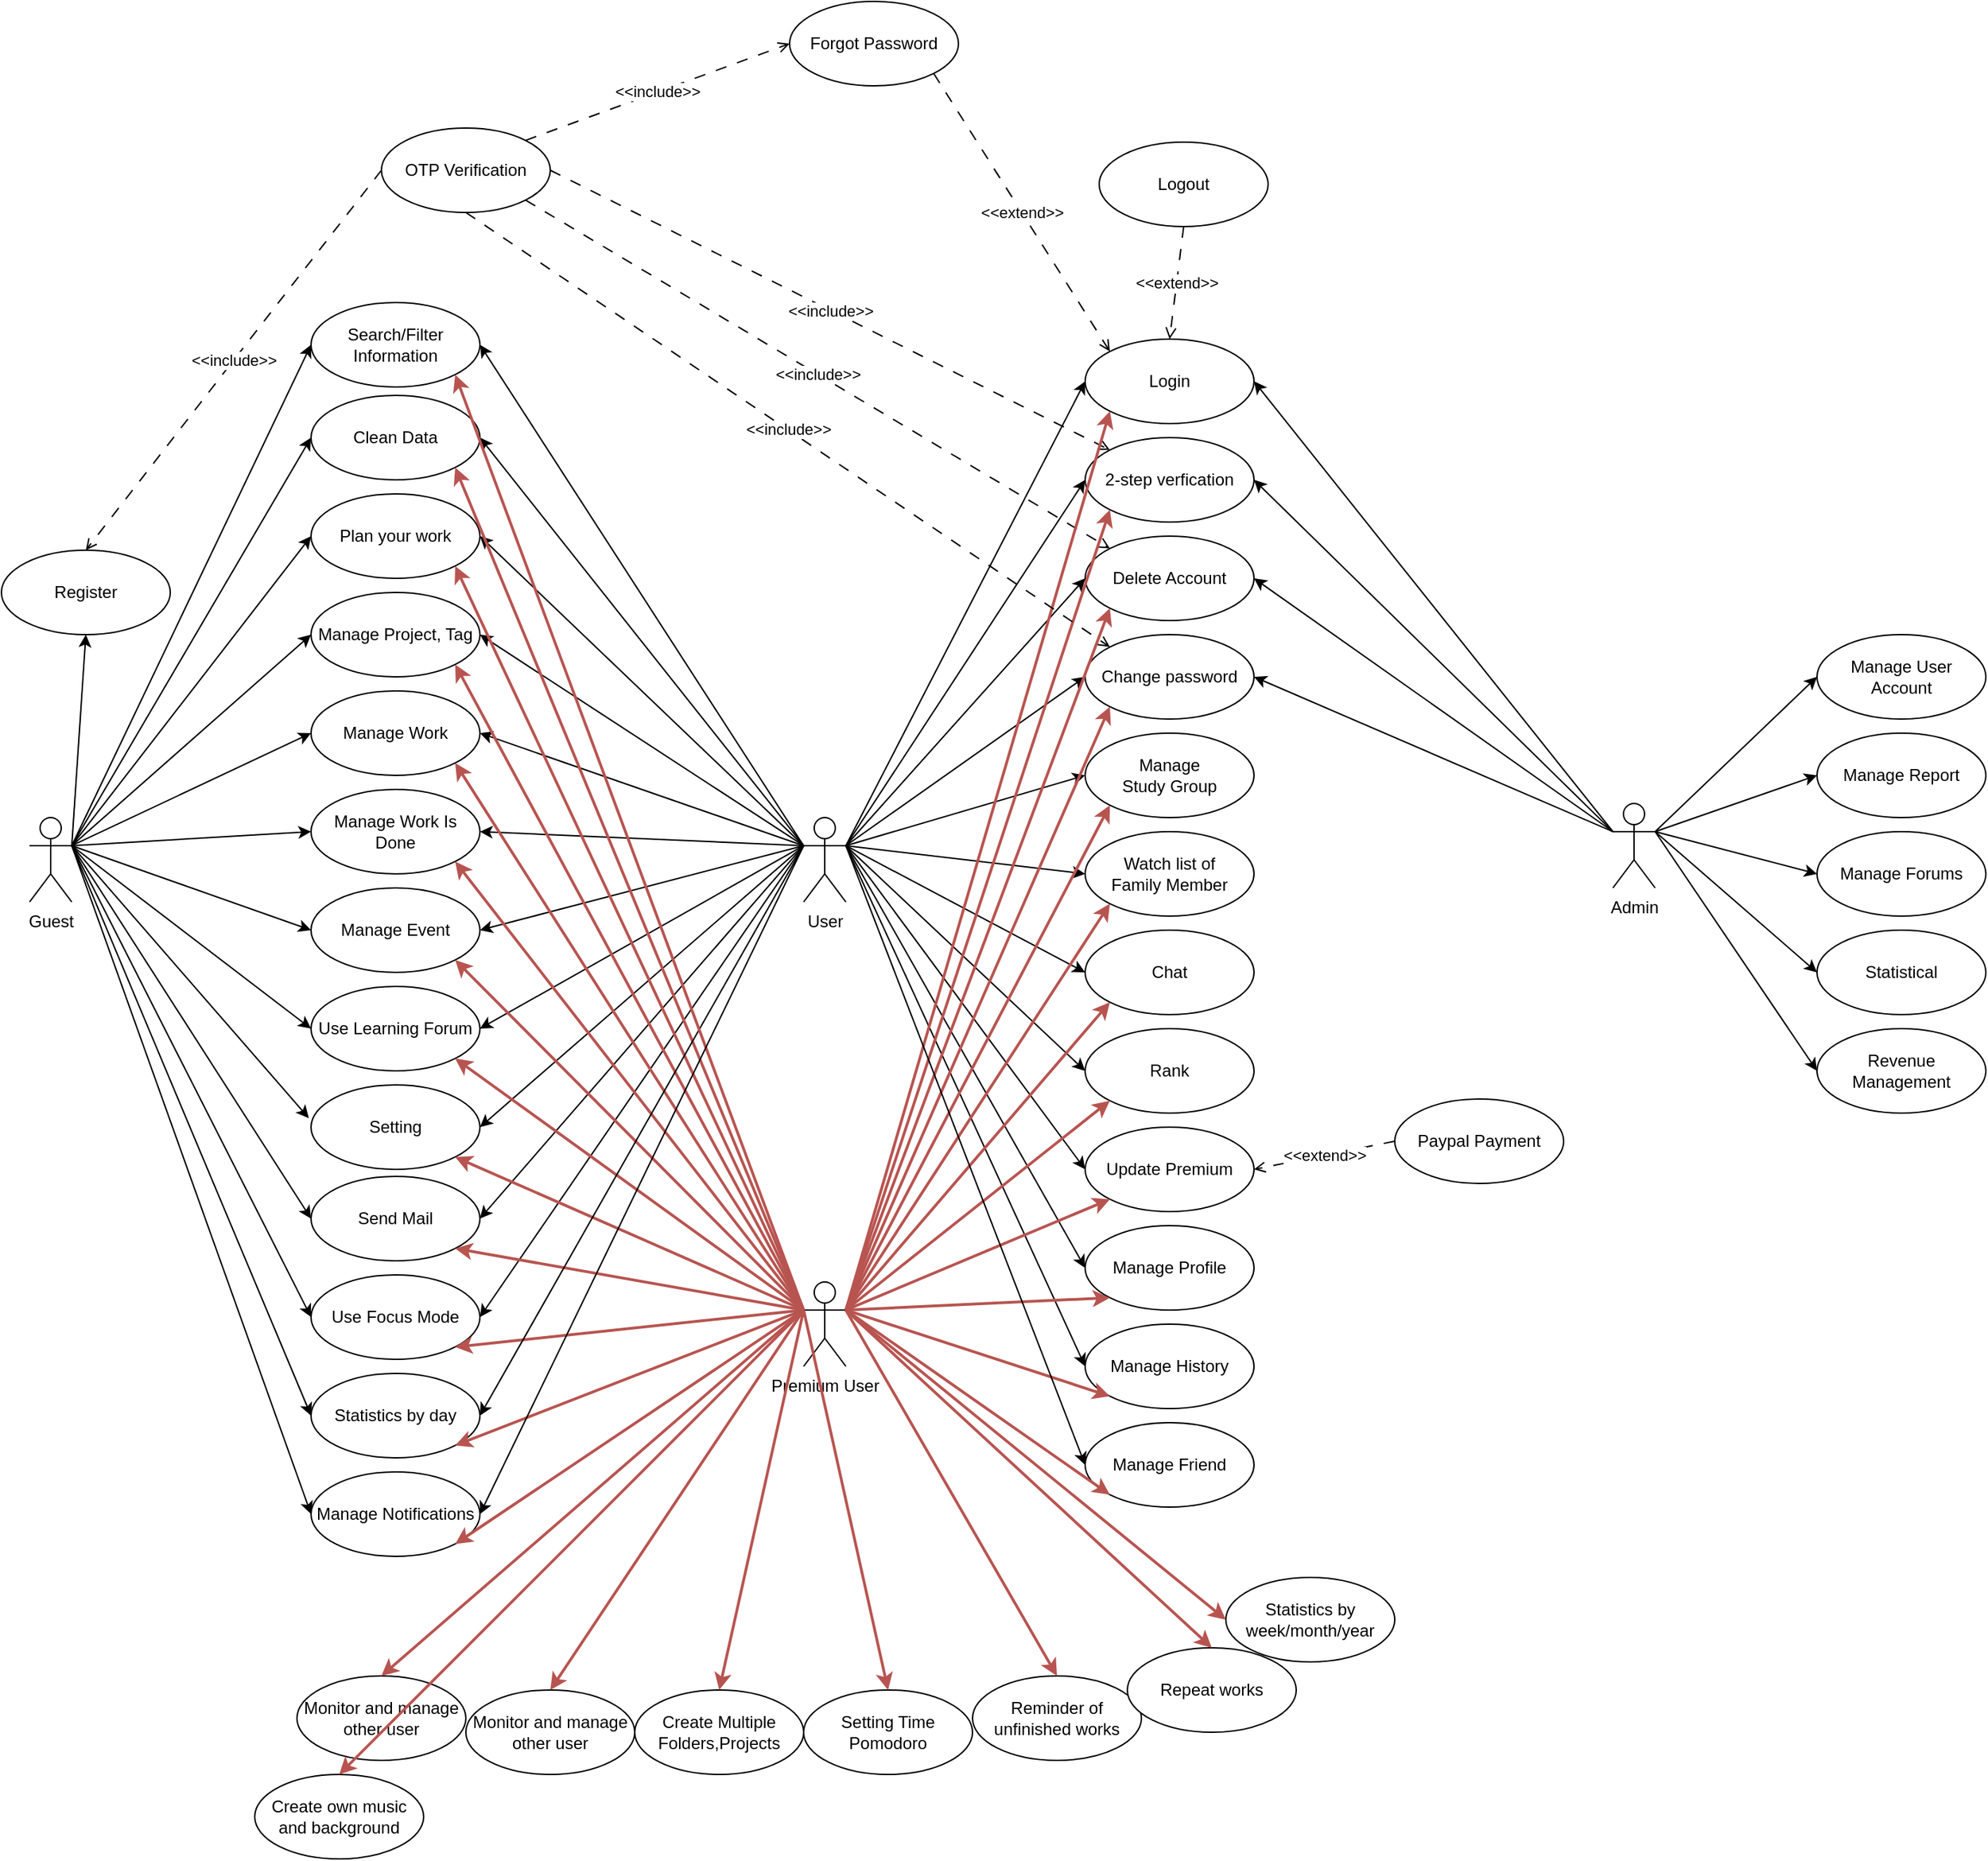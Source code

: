 <mxfile version="22.0.8" type="device">
  <diagram name="Trang-1" id="hdAO-zFiEldcUkdFqJhD">
    <mxGraphModel dx="1006" dy="3859" grid="1" gridSize="10" guides="1" tooltips="1" connect="1" arrows="1" fold="1" page="1" pageScale="1" pageWidth="2339" pageHeight="3300" math="0" shadow="0">
      <root>
        <mxCell id="0" />
        <mxCell id="1" parent="0" />
        <mxCell id="yDbn-pyyBhcwPZfqAoQQ-1" value="Guest&lt;br&gt;" style="shape=umlActor;verticalLabelPosition=bottom;verticalAlign=top;html=1;outlineConnect=0;" parent="1" vertex="1">
          <mxGeometry x="30" y="380" width="30" height="60" as="geometry" />
        </mxCell>
        <mxCell id="yDbn-pyyBhcwPZfqAoQQ-2" value="User" style="shape=umlActor;verticalLabelPosition=bottom;verticalAlign=top;html=1;outlineConnect=0;" parent="1" vertex="1">
          <mxGeometry x="580" y="380" width="30" height="60" as="geometry" />
        </mxCell>
        <mxCell id="yDbn-pyyBhcwPZfqAoQQ-3" value="Premium User" style="shape=umlActor;verticalLabelPosition=bottom;verticalAlign=top;html=1;outlineConnect=0;" parent="1" vertex="1">
          <mxGeometry x="580" y="710" width="30" height="60" as="geometry" />
        </mxCell>
        <mxCell id="yDbn-pyyBhcwPZfqAoQQ-4" value="Admin" style="shape=umlActor;verticalLabelPosition=bottom;verticalAlign=top;html=1;outlineConnect=0;" parent="1" vertex="1">
          <mxGeometry x="1155" y="370" width="30" height="60" as="geometry" />
        </mxCell>
        <mxCell id="yDbn-pyyBhcwPZfqAoQQ-7" value="Register" style="ellipse;whiteSpace=wrap;html=1;" parent="1" vertex="1">
          <mxGeometry x="10" y="190" width="120" height="60" as="geometry" />
        </mxCell>
        <mxCell id="yDbn-pyyBhcwPZfqAoQQ-8" value="Clean Data" style="ellipse;whiteSpace=wrap;html=1;" parent="1" vertex="1">
          <mxGeometry x="230" y="80" width="120" height="60" as="geometry" />
        </mxCell>
        <mxCell id="yDbn-pyyBhcwPZfqAoQQ-11" value="Plan your work" style="ellipse;whiteSpace=wrap;html=1;" parent="1" vertex="1">
          <mxGeometry x="230" y="150" width="120" height="60" as="geometry" />
        </mxCell>
        <mxCell id="QvxdF0wmTZoZp08gnHm6-1" value="Manage Project, Tag" style="ellipse;whiteSpace=wrap;html=1;" parent="1" vertex="1">
          <mxGeometry x="230" y="220" width="120" height="60" as="geometry" />
        </mxCell>
        <mxCell id="QvxdF0wmTZoZp08gnHm6-2" value="Manage Work" style="ellipse;whiteSpace=wrap;html=1;" parent="1" vertex="1">
          <mxGeometry x="230" y="290" width="120" height="60" as="geometry" />
        </mxCell>
        <mxCell id="QvxdF0wmTZoZp08gnHm6-3" value="Manage Work Is Done" style="ellipse;whiteSpace=wrap;html=1;" parent="1" vertex="1">
          <mxGeometry x="230" y="360" width="120" height="60" as="geometry" />
        </mxCell>
        <mxCell id="QvxdF0wmTZoZp08gnHm6-4" value="Manage Event" style="ellipse;whiteSpace=wrap;html=1;" parent="1" vertex="1">
          <mxGeometry x="230" y="430" width="120" height="60" as="geometry" />
        </mxCell>
        <mxCell id="GhgpoTKrpXm_6SLyAO-t-1" value="Use Learning Forum" style="ellipse;whiteSpace=wrap;html=1;" parent="1" vertex="1">
          <mxGeometry x="230" y="500" width="120" height="60" as="geometry" />
        </mxCell>
        <mxCell id="GhgpoTKrpXm_6SLyAO-t-2" value="Setting" style="ellipse;whiteSpace=wrap;html=1;" parent="1" vertex="1">
          <mxGeometry x="230" y="570" width="120" height="60" as="geometry" />
        </mxCell>
        <mxCell id="GhgpoTKrpXm_6SLyAO-t-3" value="Send Mail" style="ellipse;whiteSpace=wrap;html=1;" parent="1" vertex="1">
          <mxGeometry x="230" y="635" width="120" height="60" as="geometry" />
        </mxCell>
        <mxCell id="GhgpoTKrpXm_6SLyAO-t-4" value="Use Focus Mode" style="ellipse;whiteSpace=wrap;html=1;" parent="1" vertex="1">
          <mxGeometry x="230" y="705" width="120" height="60" as="geometry" />
        </mxCell>
        <mxCell id="GhgpoTKrpXm_6SLyAO-t-5" value="Login" style="ellipse;whiteSpace=wrap;html=1;" parent="1" vertex="1">
          <mxGeometry x="780" y="40" width="120" height="60" as="geometry" />
        </mxCell>
        <mxCell id="GhgpoTKrpXm_6SLyAO-t-6" value="" style="endArrow=classic;html=1;rounded=0;entryX=0;entryY=0.5;entryDx=0;entryDy=0;exitX=1;exitY=0.333;exitDx=0;exitDy=0;exitPerimeter=0;" parent="1" source="yDbn-pyyBhcwPZfqAoQQ-1" target="yDbn-pyyBhcwPZfqAoQQ-11" edge="1">
          <mxGeometry width="50" height="50" relative="1" as="geometry">
            <mxPoint x="80" y="500" as="sourcePoint" />
            <mxPoint x="130" y="450" as="targetPoint" />
          </mxGeometry>
        </mxCell>
        <mxCell id="GhgpoTKrpXm_6SLyAO-t-7" value="" style="endArrow=classic;html=1;rounded=0;entryX=0;entryY=0.5;entryDx=0;entryDy=0;exitX=1;exitY=0.333;exitDx=0;exitDy=0;exitPerimeter=0;" parent="1" source="yDbn-pyyBhcwPZfqAoQQ-1" target="QvxdF0wmTZoZp08gnHm6-1" edge="1">
          <mxGeometry width="50" height="50" relative="1" as="geometry">
            <mxPoint x="70" y="410" as="sourcePoint" />
            <mxPoint x="240" y="190" as="targetPoint" />
          </mxGeometry>
        </mxCell>
        <mxCell id="GhgpoTKrpXm_6SLyAO-t-8" value="" style="endArrow=classic;html=1;rounded=0;entryX=0;entryY=0.5;entryDx=0;entryDy=0;exitX=1;exitY=0.333;exitDx=0;exitDy=0;exitPerimeter=0;" parent="1" source="yDbn-pyyBhcwPZfqAoQQ-1" target="QvxdF0wmTZoZp08gnHm6-2" edge="1">
          <mxGeometry width="50" height="50" relative="1" as="geometry">
            <mxPoint x="80" y="420" as="sourcePoint" />
            <mxPoint x="250" y="200" as="targetPoint" />
          </mxGeometry>
        </mxCell>
        <mxCell id="GhgpoTKrpXm_6SLyAO-t-9" value="" style="endArrow=classic;html=1;rounded=0;entryX=0;entryY=0.5;entryDx=0;entryDy=0;exitX=1;exitY=0.333;exitDx=0;exitDy=0;exitPerimeter=0;" parent="1" source="yDbn-pyyBhcwPZfqAoQQ-1" target="QvxdF0wmTZoZp08gnHm6-3" edge="1">
          <mxGeometry width="50" height="50" relative="1" as="geometry">
            <mxPoint x="90" y="430" as="sourcePoint" />
            <mxPoint x="260" y="210" as="targetPoint" />
          </mxGeometry>
        </mxCell>
        <mxCell id="GhgpoTKrpXm_6SLyAO-t-10" value="" style="endArrow=classic;html=1;rounded=0;entryX=0;entryY=0.5;entryDx=0;entryDy=0;exitX=1;exitY=0.333;exitDx=0;exitDy=0;exitPerimeter=0;" parent="1" source="yDbn-pyyBhcwPZfqAoQQ-1" target="QvxdF0wmTZoZp08gnHm6-4" edge="1">
          <mxGeometry width="50" height="50" relative="1" as="geometry">
            <mxPoint x="100" y="440" as="sourcePoint" />
            <mxPoint x="270" y="220" as="targetPoint" />
          </mxGeometry>
        </mxCell>
        <mxCell id="GhgpoTKrpXm_6SLyAO-t-12" value="" style="endArrow=classic;html=1;rounded=0;entryX=0;entryY=0.5;entryDx=0;entryDy=0;exitX=1;exitY=0.333;exitDx=0;exitDy=0;exitPerimeter=0;" parent="1" source="yDbn-pyyBhcwPZfqAoQQ-1" target="GhgpoTKrpXm_6SLyAO-t-1" edge="1">
          <mxGeometry width="50" height="50" relative="1" as="geometry">
            <mxPoint x="120" y="460" as="sourcePoint" />
            <mxPoint x="290" y="240" as="targetPoint" />
          </mxGeometry>
        </mxCell>
        <mxCell id="GhgpoTKrpXm_6SLyAO-t-13" value="" style="endArrow=classic;html=1;rounded=0;entryX=-0.013;entryY=0.393;entryDx=0;entryDy=0;exitX=1;exitY=0.333;exitDx=0;exitDy=0;exitPerimeter=0;entryPerimeter=0;" parent="1" source="yDbn-pyyBhcwPZfqAoQQ-1" target="GhgpoTKrpXm_6SLyAO-t-2" edge="1">
          <mxGeometry width="50" height="50" relative="1" as="geometry">
            <mxPoint x="130" y="470" as="sourcePoint" />
            <mxPoint x="300" y="250" as="targetPoint" />
          </mxGeometry>
        </mxCell>
        <mxCell id="GhgpoTKrpXm_6SLyAO-t-14" value="" style="endArrow=classic;html=1;rounded=0;entryX=0;entryY=0.5;entryDx=0;entryDy=0;exitX=1;exitY=0.333;exitDx=0;exitDy=0;exitPerimeter=0;" parent="1" source="yDbn-pyyBhcwPZfqAoQQ-1" target="GhgpoTKrpXm_6SLyAO-t-3" edge="1">
          <mxGeometry width="50" height="50" relative="1" as="geometry">
            <mxPoint x="140" y="480" as="sourcePoint" />
            <mxPoint x="310" y="260" as="targetPoint" />
          </mxGeometry>
        </mxCell>
        <mxCell id="GhgpoTKrpXm_6SLyAO-t-15" value="" style="endArrow=classic;html=1;rounded=0;entryX=0;entryY=0.5;entryDx=0;entryDy=0;exitX=1;exitY=0.333;exitDx=0;exitDy=0;exitPerimeter=0;" parent="1" source="yDbn-pyyBhcwPZfqAoQQ-1" target="GhgpoTKrpXm_6SLyAO-t-4" edge="1">
          <mxGeometry width="50" height="50" relative="1" as="geometry">
            <mxPoint x="150" y="490" as="sourcePoint" />
            <mxPoint x="320" y="270" as="targetPoint" />
          </mxGeometry>
        </mxCell>
        <mxCell id="GhgpoTKrpXm_6SLyAO-t-16" value="" style="endArrow=classic;html=1;rounded=0;entryX=0.5;entryY=1;entryDx=0;entryDy=0;exitX=1;exitY=0.333;exitDx=0;exitDy=0;exitPerimeter=0;" parent="1" source="yDbn-pyyBhcwPZfqAoQQ-1" target="yDbn-pyyBhcwPZfqAoQQ-7" edge="1">
          <mxGeometry width="50" height="50" relative="1" as="geometry">
            <mxPoint x="160" y="500" as="sourcePoint" />
            <mxPoint x="330" y="280" as="targetPoint" />
          </mxGeometry>
        </mxCell>
        <mxCell id="GhgpoTKrpXm_6SLyAO-t-17" value="" style="endArrow=classic;html=1;rounded=0;entryX=0;entryY=0.5;entryDx=0;entryDy=0;exitX=1;exitY=0.333;exitDx=0;exitDy=0;exitPerimeter=0;" parent="1" source="yDbn-pyyBhcwPZfqAoQQ-1" target="yDbn-pyyBhcwPZfqAoQQ-8" edge="1">
          <mxGeometry width="50" height="50" relative="1" as="geometry">
            <mxPoint x="70" y="410" as="sourcePoint" />
            <mxPoint x="240" y="190" as="targetPoint" />
          </mxGeometry>
        </mxCell>
        <mxCell id="GhgpoTKrpXm_6SLyAO-t-18" value="" style="endArrow=classic;html=1;rounded=0;entryX=0;entryY=0.5;entryDx=0;entryDy=0;exitX=1;exitY=0.333;exitDx=0;exitDy=0;exitPerimeter=0;" parent="1" source="yDbn-pyyBhcwPZfqAoQQ-2" target="GhgpoTKrpXm_6SLyAO-t-5" edge="1">
          <mxGeometry width="50" height="50" relative="1" as="geometry">
            <mxPoint x="80" y="420" as="sourcePoint" />
            <mxPoint x="250" y="200" as="targetPoint" />
          </mxGeometry>
        </mxCell>
        <mxCell id="y36acQKDWZxvNiM9Po6O-1" value="" style="endArrow=classic;html=1;rounded=0;entryX=1;entryY=0.5;entryDx=0;entryDy=0;exitX=0;exitY=0.333;exitDx=0;exitDy=0;exitPerimeter=0;" parent="1" source="yDbn-pyyBhcwPZfqAoQQ-2" target="yDbn-pyyBhcwPZfqAoQQ-8" edge="1">
          <mxGeometry width="50" height="50" relative="1" as="geometry">
            <mxPoint x="70" y="410" as="sourcePoint" />
            <mxPoint x="240" y="120" as="targetPoint" />
          </mxGeometry>
        </mxCell>
        <mxCell id="y36acQKDWZxvNiM9Po6O-2" value="" style="endArrow=classic;html=1;rounded=0;entryX=1;entryY=0.5;entryDx=0;entryDy=0;exitX=0;exitY=0.333;exitDx=0;exitDy=0;exitPerimeter=0;" parent="1" source="yDbn-pyyBhcwPZfqAoQQ-2" target="yDbn-pyyBhcwPZfqAoQQ-11" edge="1">
          <mxGeometry width="50" height="50" relative="1" as="geometry">
            <mxPoint x="520" y="420" as="sourcePoint" />
            <mxPoint x="360" y="120" as="targetPoint" />
          </mxGeometry>
        </mxCell>
        <mxCell id="y36acQKDWZxvNiM9Po6O-3" value="" style="endArrow=classic;html=1;rounded=0;entryX=1;entryY=0.5;entryDx=0;entryDy=0;exitX=0;exitY=0.333;exitDx=0;exitDy=0;exitPerimeter=0;" parent="1" source="yDbn-pyyBhcwPZfqAoQQ-2" target="QvxdF0wmTZoZp08gnHm6-1" edge="1">
          <mxGeometry width="50" height="50" relative="1" as="geometry">
            <mxPoint x="600" y="420" as="sourcePoint" />
            <mxPoint x="370" y="130" as="targetPoint" />
          </mxGeometry>
        </mxCell>
        <mxCell id="y36acQKDWZxvNiM9Po6O-4" value="" style="endArrow=classic;html=1;rounded=0;entryX=1;entryY=0.5;entryDx=0;entryDy=0;exitX=0;exitY=0.333;exitDx=0;exitDy=0;exitPerimeter=0;" parent="1" source="yDbn-pyyBhcwPZfqAoQQ-2" target="QvxdF0wmTZoZp08gnHm6-2" edge="1">
          <mxGeometry width="50" height="50" relative="1" as="geometry">
            <mxPoint x="610" y="430" as="sourcePoint" />
            <mxPoint x="380" y="140" as="targetPoint" />
          </mxGeometry>
        </mxCell>
        <mxCell id="y36acQKDWZxvNiM9Po6O-5" value="" style="endArrow=classic;html=1;rounded=0;entryX=1;entryY=0.5;entryDx=0;entryDy=0;exitX=0;exitY=0.333;exitDx=0;exitDy=0;exitPerimeter=0;" parent="1" source="yDbn-pyyBhcwPZfqAoQQ-2" target="QvxdF0wmTZoZp08gnHm6-3" edge="1">
          <mxGeometry width="50" height="50" relative="1" as="geometry">
            <mxPoint x="620" y="440" as="sourcePoint" />
            <mxPoint x="390" y="150" as="targetPoint" />
          </mxGeometry>
        </mxCell>
        <mxCell id="y36acQKDWZxvNiM9Po6O-6" value="" style="endArrow=classic;html=1;rounded=0;entryX=1;entryY=0.5;entryDx=0;entryDy=0;exitX=0;exitY=0.333;exitDx=0;exitDy=0;exitPerimeter=0;" parent="1" source="yDbn-pyyBhcwPZfqAoQQ-2" target="QvxdF0wmTZoZp08gnHm6-4" edge="1">
          <mxGeometry width="50" height="50" relative="1" as="geometry">
            <mxPoint x="630" y="450" as="sourcePoint" />
            <mxPoint x="400" y="160" as="targetPoint" />
          </mxGeometry>
        </mxCell>
        <mxCell id="y36acQKDWZxvNiM9Po6O-8" value="" style="endArrow=classic;html=1;rounded=0;entryX=1;entryY=0.5;entryDx=0;entryDy=0;exitX=0;exitY=0.333;exitDx=0;exitDy=0;exitPerimeter=0;" parent="1" source="yDbn-pyyBhcwPZfqAoQQ-2" target="GhgpoTKrpXm_6SLyAO-t-1" edge="1">
          <mxGeometry width="50" height="50" relative="1" as="geometry">
            <mxPoint x="650" y="470" as="sourcePoint" />
            <mxPoint x="420" y="180" as="targetPoint" />
          </mxGeometry>
        </mxCell>
        <mxCell id="y36acQKDWZxvNiM9Po6O-9" value="" style="endArrow=classic;html=1;rounded=0;entryX=1;entryY=0.5;entryDx=0;entryDy=0;exitX=0;exitY=0.333;exitDx=0;exitDy=0;exitPerimeter=0;" parent="1" source="yDbn-pyyBhcwPZfqAoQQ-2" target="GhgpoTKrpXm_6SLyAO-t-2" edge="1">
          <mxGeometry width="50" height="50" relative="1" as="geometry">
            <mxPoint x="660" y="480" as="sourcePoint" />
            <mxPoint x="430" y="190" as="targetPoint" />
          </mxGeometry>
        </mxCell>
        <mxCell id="y36acQKDWZxvNiM9Po6O-10" value="" style="endArrow=classic;html=1;rounded=0;entryX=1;entryY=0.5;entryDx=0;entryDy=0;exitX=0;exitY=0.333;exitDx=0;exitDy=0;exitPerimeter=0;" parent="1" source="yDbn-pyyBhcwPZfqAoQQ-2" target="GhgpoTKrpXm_6SLyAO-t-3" edge="1">
          <mxGeometry width="50" height="50" relative="1" as="geometry">
            <mxPoint x="670" y="490" as="sourcePoint" />
            <mxPoint x="440" y="200" as="targetPoint" />
          </mxGeometry>
        </mxCell>
        <mxCell id="y36acQKDWZxvNiM9Po6O-11" value="" style="endArrow=classic;html=1;rounded=0;entryX=1;entryY=0.5;entryDx=0;entryDy=0;exitX=0;exitY=0.333;exitDx=0;exitDy=0;exitPerimeter=0;" parent="1" source="yDbn-pyyBhcwPZfqAoQQ-2" target="GhgpoTKrpXm_6SLyAO-t-4" edge="1">
          <mxGeometry width="50" height="50" relative="1" as="geometry">
            <mxPoint x="680" y="500" as="sourcePoint" />
            <mxPoint x="450" y="210" as="targetPoint" />
          </mxGeometry>
        </mxCell>
        <mxCell id="y36acQKDWZxvNiM9Po6O-13" value="Forgot Password" style="ellipse;whiteSpace=wrap;html=1;" parent="1" vertex="1">
          <mxGeometry x="570" y="-200" width="120" height="60" as="geometry" />
        </mxCell>
        <mxCell id="y36acQKDWZxvNiM9Po6O-15" value="&amp;lt;&amp;lt;extend&amp;gt;&amp;gt;" style="endArrow=open;html=1;rounded=0;entryX=0;entryY=0;entryDx=0;entryDy=0;exitX=1;exitY=1;exitDx=0;exitDy=0;dashed=1;dashPattern=8 8;endFill=0;" parent="1" source="y36acQKDWZxvNiM9Po6O-13" target="GhgpoTKrpXm_6SLyAO-t-5" edge="1">
          <mxGeometry width="50" height="50" relative="1" as="geometry">
            <mxPoint x="971" y="50" as="sourcePoint" />
            <mxPoint x="853.426" y="48.787" as="targetPoint" />
          </mxGeometry>
        </mxCell>
        <mxCell id="y36acQKDWZxvNiM9Po6O-16" value="2-step verfication" style="ellipse;whiteSpace=wrap;html=1;" parent="1" vertex="1">
          <mxGeometry x="780" y="110" width="120" height="60" as="geometry" />
        </mxCell>
        <mxCell id="y36acQKDWZxvNiM9Po6O-17" value="" style="endArrow=classic;html=1;rounded=0;entryX=0;entryY=0.5;entryDx=0;entryDy=0;exitX=1;exitY=0.333;exitDx=0;exitDy=0;exitPerimeter=0;" parent="1" source="yDbn-pyyBhcwPZfqAoQQ-2" target="y36acQKDWZxvNiM9Po6O-16" edge="1">
          <mxGeometry width="50" height="50" relative="1" as="geometry">
            <mxPoint x="620" y="410" as="sourcePoint" />
            <mxPoint x="790" y="80" as="targetPoint" />
          </mxGeometry>
        </mxCell>
        <mxCell id="y36acQKDWZxvNiM9Po6O-18" value="Delete Account" style="ellipse;whiteSpace=wrap;html=1;" parent="1" vertex="1">
          <mxGeometry x="780" y="180" width="120" height="60" as="geometry" />
        </mxCell>
        <mxCell id="y36acQKDWZxvNiM9Po6O-19" value="" style="endArrow=classic;html=1;rounded=0;entryX=0;entryY=0.5;entryDx=0;entryDy=0;exitX=1;exitY=0.333;exitDx=0;exitDy=0;exitPerimeter=0;" parent="1" source="yDbn-pyyBhcwPZfqAoQQ-2" target="y36acQKDWZxvNiM9Po6O-18" edge="1">
          <mxGeometry width="50" height="50" relative="1" as="geometry">
            <mxPoint x="620" y="410" as="sourcePoint" />
            <mxPoint x="790" y="150" as="targetPoint" />
          </mxGeometry>
        </mxCell>
        <mxCell id="y36acQKDWZxvNiM9Po6O-20" value="Change password" style="ellipse;whiteSpace=wrap;html=1;" parent="1" vertex="1">
          <mxGeometry x="780" y="250" width="120" height="60" as="geometry" />
        </mxCell>
        <mxCell id="y36acQKDWZxvNiM9Po6O-21" value="Manage &lt;br&gt;Study Group" style="ellipse;whiteSpace=wrap;html=1;" parent="1" vertex="1">
          <mxGeometry x="780" y="320" width="120" height="60" as="geometry" />
        </mxCell>
        <mxCell id="y36acQKDWZxvNiM9Po6O-22" value="Watch list of&lt;br&gt;Family Member" style="ellipse;whiteSpace=wrap;html=1;" parent="1" vertex="1">
          <mxGeometry x="780" y="390" width="120" height="60" as="geometry" />
        </mxCell>
        <mxCell id="y36acQKDWZxvNiM9Po6O-23" value="" style="endArrow=classic;html=1;rounded=0;entryX=0;entryY=0.5;entryDx=0;entryDy=0;exitX=1;exitY=0.333;exitDx=0;exitDy=0;exitPerimeter=0;" parent="1" source="yDbn-pyyBhcwPZfqAoQQ-2" target="y36acQKDWZxvNiM9Po6O-20" edge="1">
          <mxGeometry width="50" height="50" relative="1" as="geometry">
            <mxPoint x="620" y="410" as="sourcePoint" />
            <mxPoint x="790" y="220" as="targetPoint" />
          </mxGeometry>
        </mxCell>
        <mxCell id="y36acQKDWZxvNiM9Po6O-24" value="" style="endArrow=classic;html=1;rounded=0;entryX=0;entryY=0.5;entryDx=0;entryDy=0;exitX=1;exitY=0.333;exitDx=0;exitDy=0;exitPerimeter=0;" parent="1" source="yDbn-pyyBhcwPZfqAoQQ-2" target="y36acQKDWZxvNiM9Po6O-21" edge="1">
          <mxGeometry width="50" height="50" relative="1" as="geometry">
            <mxPoint x="620" y="410" as="sourcePoint" />
            <mxPoint x="790" y="290" as="targetPoint" />
          </mxGeometry>
        </mxCell>
        <mxCell id="y36acQKDWZxvNiM9Po6O-25" value="" style="endArrow=classic;html=1;rounded=0;entryX=0;entryY=0.5;entryDx=0;entryDy=0;exitX=1;exitY=0.333;exitDx=0;exitDy=0;exitPerimeter=0;" parent="1" source="yDbn-pyyBhcwPZfqAoQQ-2" target="y36acQKDWZxvNiM9Po6O-22" edge="1">
          <mxGeometry width="50" height="50" relative="1" as="geometry">
            <mxPoint x="630" y="420" as="sourcePoint" />
            <mxPoint x="800" y="300" as="targetPoint" />
          </mxGeometry>
        </mxCell>
        <mxCell id="y36acQKDWZxvNiM9Po6O-27" value="" style="endArrow=classic;html=1;rounded=0;entryX=0;entryY=0.5;entryDx=0;entryDy=0;exitX=1;exitY=0.333;exitDx=0;exitDy=0;exitPerimeter=0;" parent="1" source="yDbn-pyyBhcwPZfqAoQQ-2" target="y36acQKDWZxvNiM9Po6O-28" edge="1">
          <mxGeometry width="50" height="50" relative="1" as="geometry">
            <mxPoint x="620" y="410" as="sourcePoint" />
            <mxPoint x="790" y="430" as="targetPoint" />
          </mxGeometry>
        </mxCell>
        <mxCell id="y36acQKDWZxvNiM9Po6O-28" value="Chat" style="ellipse;whiteSpace=wrap;html=1;" parent="1" vertex="1">
          <mxGeometry x="780" y="460" width="120" height="60" as="geometry" />
        </mxCell>
        <mxCell id="y36acQKDWZxvNiM9Po6O-29" value="Rank" style="ellipse;whiteSpace=wrap;html=1;" parent="1" vertex="1">
          <mxGeometry x="780" y="530" width="120" height="60" as="geometry" />
        </mxCell>
        <mxCell id="y36acQKDWZxvNiM9Po6O-30" value="" style="endArrow=classic;html=1;rounded=0;entryX=0;entryY=0.5;entryDx=0;entryDy=0;exitX=1;exitY=0.333;exitDx=0;exitDy=0;exitPerimeter=0;" parent="1" source="yDbn-pyyBhcwPZfqAoQQ-2" target="y36acQKDWZxvNiM9Po6O-29" edge="1">
          <mxGeometry width="50" height="50" relative="1" as="geometry">
            <mxPoint x="620" y="410" as="sourcePoint" />
            <mxPoint x="790" y="500" as="targetPoint" />
          </mxGeometry>
        </mxCell>
        <mxCell id="y36acQKDWZxvNiM9Po6O-32" value="" style="endArrow=classic;html=1;rounded=0;entryX=0;entryY=0.5;entryDx=0;entryDy=0;exitX=1;exitY=0.333;exitDx=0;exitDy=0;exitPerimeter=0;" parent="1" source="yDbn-pyyBhcwPZfqAoQQ-2" target="y36acQKDWZxvNiM9Po6O-33" edge="1">
          <mxGeometry width="50" height="50" relative="1" as="geometry">
            <mxPoint x="620" y="410" as="sourcePoint" />
            <mxPoint x="780" y="630" as="targetPoint" />
          </mxGeometry>
        </mxCell>
        <mxCell id="y36acQKDWZxvNiM9Po6O-33" value="Update Premium" style="ellipse;whiteSpace=wrap;html=1;" parent="1" vertex="1">
          <mxGeometry x="780" y="600" width="120" height="60" as="geometry" />
        </mxCell>
        <mxCell id="y36acQKDWZxvNiM9Po6O-34" value="OTP Verification" style="ellipse;whiteSpace=wrap;html=1;" parent="1" vertex="1">
          <mxGeometry x="280" y="-110" width="120" height="60" as="geometry" />
        </mxCell>
        <mxCell id="y36acQKDWZxvNiM9Po6O-35" value="&amp;lt;&amp;lt;include&amp;gt;&amp;gt;" style="endArrow=open;html=1;rounded=0;entryX=0;entryY=0;entryDx=0;entryDy=0;exitX=1;exitY=0.5;exitDx=0;exitDy=0;dashed=1;dashPattern=8 8;endFill=0;" parent="1" source="y36acQKDWZxvNiM9Po6O-34" target="y36acQKDWZxvNiM9Po6O-16" edge="1">
          <mxGeometry width="50" height="50" relative="1" as="geometry">
            <mxPoint x="1020" y="120" as="sourcePoint" />
            <mxPoint x="892" y="101" as="targetPoint" />
          </mxGeometry>
        </mxCell>
        <mxCell id="y36acQKDWZxvNiM9Po6O-36" value="&amp;lt;&amp;lt;include&amp;gt;&amp;gt;" style="endArrow=open;html=1;rounded=0;entryX=0;entryY=0;entryDx=0;entryDy=0;exitX=1;exitY=1;exitDx=0;exitDy=0;dashed=1;dashPattern=8 8;endFill=0;" parent="1" source="y36acQKDWZxvNiM9Po6O-34" target="y36acQKDWZxvNiM9Po6O-18" edge="1">
          <mxGeometry width="50" height="50" relative="1" as="geometry">
            <mxPoint x="1030" y="130" as="sourcePoint" />
            <mxPoint x="902" y="111" as="targetPoint" />
          </mxGeometry>
        </mxCell>
        <mxCell id="y36acQKDWZxvNiM9Po6O-37" value="&amp;lt;&amp;lt;include&amp;gt;&amp;gt;" style="endArrow=open;html=1;rounded=0;entryX=0;entryY=0.5;entryDx=0;entryDy=0;exitX=1;exitY=0;exitDx=0;exitDy=0;dashed=1;dashPattern=8 8;endFill=0;" parent="1" source="y36acQKDWZxvNiM9Po6O-34" target="y36acQKDWZxvNiM9Po6O-13" edge="1">
          <mxGeometry width="50" height="50" relative="1" as="geometry">
            <mxPoint x="1040" y="140" as="sourcePoint" />
            <mxPoint x="912" y="121" as="targetPoint" />
          </mxGeometry>
        </mxCell>
        <mxCell id="y36acQKDWZxvNiM9Po6O-40" value="&amp;lt;&amp;lt;include&amp;gt;&amp;gt;" style="endArrow=open;html=1;rounded=0;entryX=0.5;entryY=0;entryDx=0;entryDy=0;exitX=0;exitY=0.5;exitDx=0;exitDy=0;dashed=1;dashPattern=8 8;endFill=0;" parent="1" source="y36acQKDWZxvNiM9Po6O-34" target="yDbn-pyyBhcwPZfqAoQQ-7" edge="1">
          <mxGeometry width="50" height="50" relative="1" as="geometry">
            <mxPoint x="440.0" y="-20" as="sourcePoint" />
            <mxPoint x="60" y="190" as="targetPoint" />
          </mxGeometry>
        </mxCell>
        <mxCell id="y36acQKDWZxvNiM9Po6O-41" value="Paypal Payment" style="ellipse;whiteSpace=wrap;html=1;" parent="1" vertex="1">
          <mxGeometry x="1000" y="580" width="120" height="60" as="geometry" />
        </mxCell>
        <mxCell id="y36acQKDWZxvNiM9Po6O-42" value="&amp;lt;&amp;lt;extend&amp;gt;&amp;gt;" style="endArrow=open;html=1;rounded=0;entryX=1;entryY=0.5;entryDx=0;entryDy=0;exitX=0;exitY=0.5;exitDx=0;exitDy=0;dashed=1;dashPattern=8 8;endFill=0;" parent="1" source="y36acQKDWZxvNiM9Po6O-41" target="y36acQKDWZxvNiM9Po6O-33" edge="1">
          <mxGeometry width="50" height="50" relative="1" as="geometry">
            <mxPoint x="1030" y="250" as="sourcePoint" />
            <mxPoint x="910" y="220" as="targetPoint" />
          </mxGeometry>
        </mxCell>
        <mxCell id="y36acQKDWZxvNiM9Po6O-43" value="Manage Profile" style="ellipse;whiteSpace=wrap;html=1;" parent="1" vertex="1">
          <mxGeometry x="780" y="670" width="120" height="60" as="geometry" />
        </mxCell>
        <mxCell id="y36acQKDWZxvNiM9Po6O-44" value="Manage History" style="ellipse;whiteSpace=wrap;html=1;" parent="1" vertex="1">
          <mxGeometry x="780" y="740" width="120" height="60" as="geometry" />
        </mxCell>
        <mxCell id="y36acQKDWZxvNiM9Po6O-45" value="" style="endArrow=classic;html=1;rounded=0;entryX=0;entryY=0.5;entryDx=0;entryDy=0;exitX=1;exitY=0.333;exitDx=0;exitDy=0;exitPerimeter=0;" parent="1" source="yDbn-pyyBhcwPZfqAoQQ-2" target="y36acQKDWZxvNiM9Po6O-43" edge="1">
          <mxGeometry width="50" height="50" relative="1" as="geometry">
            <mxPoint x="620" y="410" as="sourcePoint" />
            <mxPoint x="790" y="640" as="targetPoint" />
          </mxGeometry>
        </mxCell>
        <mxCell id="y36acQKDWZxvNiM9Po6O-46" value="" style="endArrow=classic;html=1;rounded=0;entryX=0;entryY=0.5;entryDx=0;entryDy=0;exitX=1;exitY=0.333;exitDx=0;exitDy=0;exitPerimeter=0;" parent="1" source="yDbn-pyyBhcwPZfqAoQQ-2" target="y36acQKDWZxvNiM9Po6O-44" edge="1">
          <mxGeometry width="50" height="50" relative="1" as="geometry">
            <mxPoint x="630" y="420" as="sourcePoint" />
            <mxPoint x="800" y="650" as="targetPoint" />
          </mxGeometry>
        </mxCell>
        <mxCell id="y36acQKDWZxvNiM9Po6O-47" value="" style="endArrow=classic;html=1;rounded=0;entryX=1;entryY=1;entryDx=0;entryDy=0;exitX=0;exitY=0.333;exitDx=0;exitDy=0;exitPerimeter=0;fillColor=#f8cecc;strokeColor=#b85450;strokeWidth=2;" parent="1" source="yDbn-pyyBhcwPZfqAoQQ-3" target="yDbn-pyyBhcwPZfqAoQQ-8" edge="1">
          <mxGeometry width="50" height="50" relative="1" as="geometry">
            <mxPoint x="590" y="410" as="sourcePoint" />
            <mxPoint x="360" y="120" as="targetPoint" />
          </mxGeometry>
        </mxCell>
        <mxCell id="y36acQKDWZxvNiM9Po6O-49" value="" style="endArrow=classic;html=1;rounded=0;entryX=1;entryY=1;entryDx=0;entryDy=0;exitX=0;exitY=0.333;exitDx=0;exitDy=0;exitPerimeter=0;fillColor=#f8cecc;strokeColor=#b85450;strokeWidth=2;" parent="1" source="yDbn-pyyBhcwPZfqAoQQ-3" target="yDbn-pyyBhcwPZfqAoQQ-11" edge="1">
          <mxGeometry width="50" height="50" relative="1" as="geometry">
            <mxPoint x="590" y="710" as="sourcePoint" />
            <mxPoint x="342" y="141" as="targetPoint" />
          </mxGeometry>
        </mxCell>
        <mxCell id="y36acQKDWZxvNiM9Po6O-50" value="" style="endArrow=classic;html=1;rounded=0;entryX=1;entryY=1;entryDx=0;entryDy=0;exitX=0;exitY=0.333;exitDx=0;exitDy=0;exitPerimeter=0;fillColor=#f8cecc;strokeColor=#b85450;strokeWidth=2;" parent="1" source="yDbn-pyyBhcwPZfqAoQQ-3" target="QvxdF0wmTZoZp08gnHm6-2" edge="1">
          <mxGeometry width="50" height="50" relative="1" as="geometry">
            <mxPoint x="600" y="720" as="sourcePoint" />
            <mxPoint x="352" y="151" as="targetPoint" />
          </mxGeometry>
        </mxCell>
        <mxCell id="y36acQKDWZxvNiM9Po6O-51" value="" style="endArrow=classic;html=1;rounded=0;entryX=1;entryY=1;entryDx=0;entryDy=0;exitX=0;exitY=0.333;exitDx=0;exitDy=0;exitPerimeter=0;fillColor=#f8cecc;strokeColor=#b85450;strokeWidth=2;" parent="1" source="yDbn-pyyBhcwPZfqAoQQ-3" target="QvxdF0wmTZoZp08gnHm6-4" edge="1">
          <mxGeometry width="50" height="50" relative="1" as="geometry">
            <mxPoint x="610" y="730" as="sourcePoint" />
            <mxPoint x="362" y="161" as="targetPoint" />
          </mxGeometry>
        </mxCell>
        <mxCell id="y36acQKDWZxvNiM9Po6O-52" value="" style="endArrow=classic;html=1;rounded=0;entryX=1;entryY=1;entryDx=0;entryDy=0;exitX=0;exitY=0.333;exitDx=0;exitDy=0;exitPerimeter=0;fillColor=#f8cecc;strokeColor=#b85450;strokeWidth=2;" parent="1" source="yDbn-pyyBhcwPZfqAoQQ-3" target="QvxdF0wmTZoZp08gnHm6-3" edge="1">
          <mxGeometry width="50" height="50" relative="1" as="geometry">
            <mxPoint x="590" y="710" as="sourcePoint" />
            <mxPoint x="342" y="351" as="targetPoint" />
          </mxGeometry>
        </mxCell>
        <mxCell id="y36acQKDWZxvNiM9Po6O-53" value="" style="endArrow=classic;html=1;rounded=0;entryX=1;entryY=1;entryDx=0;entryDy=0;exitX=0;exitY=0.333;exitDx=0;exitDy=0;exitPerimeter=0;fillColor=#f8cecc;strokeColor=#b85450;strokeWidth=2;" parent="1" source="yDbn-pyyBhcwPZfqAoQQ-3" target="QvxdF0wmTZoZp08gnHm6-1" edge="1">
          <mxGeometry width="50" height="50" relative="1" as="geometry">
            <mxPoint x="590" y="710" as="sourcePoint" />
            <mxPoint x="342" y="211" as="targetPoint" />
          </mxGeometry>
        </mxCell>
        <mxCell id="y36acQKDWZxvNiM9Po6O-55" value="" style="endArrow=classic;html=1;rounded=0;entryX=1;entryY=1;entryDx=0;entryDy=0;exitX=0;exitY=0.333;exitDx=0;exitDy=0;exitPerimeter=0;fillColor=#f8cecc;strokeColor=#b85450;strokeWidth=2;" parent="1" source="yDbn-pyyBhcwPZfqAoQQ-3" target="GhgpoTKrpXm_6SLyAO-t-1" edge="1">
          <mxGeometry width="50" height="50" relative="1" as="geometry">
            <mxPoint x="600" y="720" as="sourcePoint" />
            <mxPoint x="352" y="501" as="targetPoint" />
          </mxGeometry>
        </mxCell>
        <mxCell id="y36acQKDWZxvNiM9Po6O-56" value="" style="endArrow=classic;html=1;rounded=0;entryX=1;entryY=1;entryDx=0;entryDy=0;exitX=0;exitY=0.333;exitDx=0;exitDy=0;exitPerimeter=0;fillColor=#f8cecc;strokeColor=#b85450;strokeWidth=2;" parent="1" source="yDbn-pyyBhcwPZfqAoQQ-3" target="GhgpoTKrpXm_6SLyAO-t-2" edge="1">
          <mxGeometry width="50" height="50" relative="1" as="geometry">
            <mxPoint x="610" y="730" as="sourcePoint" />
            <mxPoint x="362" y="511" as="targetPoint" />
          </mxGeometry>
        </mxCell>
        <mxCell id="y36acQKDWZxvNiM9Po6O-57" value="" style="endArrow=classic;html=1;rounded=0;entryX=1;entryY=1;entryDx=0;entryDy=0;exitX=0;exitY=0.333;exitDx=0;exitDy=0;exitPerimeter=0;fillColor=#f8cecc;strokeColor=#b85450;strokeWidth=2;" parent="1" source="yDbn-pyyBhcwPZfqAoQQ-3" target="GhgpoTKrpXm_6SLyAO-t-3" edge="1">
          <mxGeometry width="50" height="50" relative="1" as="geometry">
            <mxPoint x="620" y="740" as="sourcePoint" />
            <mxPoint x="372" y="521" as="targetPoint" />
          </mxGeometry>
        </mxCell>
        <mxCell id="y36acQKDWZxvNiM9Po6O-58" value="" style="endArrow=classic;html=1;rounded=0;entryX=1;entryY=1;entryDx=0;entryDy=0;exitX=0;exitY=0.333;exitDx=0;exitDy=0;exitPerimeter=0;fillColor=#f8cecc;strokeColor=#b85450;strokeWidth=2;" parent="1" source="yDbn-pyyBhcwPZfqAoQQ-3" target="GhgpoTKrpXm_6SLyAO-t-4" edge="1">
          <mxGeometry width="50" height="50" relative="1" as="geometry">
            <mxPoint x="630" y="750" as="sourcePoint" />
            <mxPoint x="382" y="531" as="targetPoint" />
          </mxGeometry>
        </mxCell>
        <mxCell id="y36acQKDWZxvNiM9Po6O-59" value="" style="endArrow=classic;html=1;rounded=0;entryX=0;entryY=1;entryDx=0;entryDy=0;exitX=1;exitY=0.333;exitDx=0;exitDy=0;exitPerimeter=0;fillColor=#f8cecc;strokeColor=#b85450;strokeWidth=2;" parent="1" source="yDbn-pyyBhcwPZfqAoQQ-3" target="GhgpoTKrpXm_6SLyAO-t-5" edge="1">
          <mxGeometry width="50" height="50" relative="1" as="geometry">
            <mxPoint x="590" y="710" as="sourcePoint" />
            <mxPoint x="343" y="141" as="targetPoint" />
          </mxGeometry>
        </mxCell>
        <mxCell id="y36acQKDWZxvNiM9Po6O-60" value="" style="endArrow=classic;html=1;rounded=0;entryX=0;entryY=1;entryDx=0;entryDy=0;exitX=1;exitY=0.333;exitDx=0;exitDy=0;exitPerimeter=0;fillColor=#f8cecc;strokeColor=#b85450;strokeWidth=2;" parent="1" source="yDbn-pyyBhcwPZfqAoQQ-3" target="y36acQKDWZxvNiM9Po6O-16" edge="1">
          <mxGeometry width="50" height="50" relative="1" as="geometry">
            <mxPoint x="620" y="710" as="sourcePoint" />
            <mxPoint x="807" y="101" as="targetPoint" />
          </mxGeometry>
        </mxCell>
        <mxCell id="y36acQKDWZxvNiM9Po6O-61" value="" style="endArrow=classic;html=1;rounded=0;entryX=0;entryY=1;entryDx=0;entryDy=0;exitX=1;exitY=0.333;exitDx=0;exitDy=0;exitPerimeter=0;fillColor=#f8cecc;strokeColor=#b85450;strokeWidth=2;" parent="1" source="yDbn-pyyBhcwPZfqAoQQ-3" target="y36acQKDWZxvNiM9Po6O-21" edge="1">
          <mxGeometry width="50" height="50" relative="1" as="geometry">
            <mxPoint x="620" y="710" as="sourcePoint" />
            <mxPoint x="807" y="171" as="targetPoint" />
          </mxGeometry>
        </mxCell>
        <mxCell id="y36acQKDWZxvNiM9Po6O-62" value="" style="endArrow=classic;html=1;rounded=0;entryX=0;entryY=1;entryDx=0;entryDy=0;exitX=1;exitY=0.333;exitDx=0;exitDy=0;exitPerimeter=0;fillColor=#f8cecc;strokeColor=#b85450;strokeWidth=2;" parent="1" source="yDbn-pyyBhcwPZfqAoQQ-3" target="y36acQKDWZxvNiM9Po6O-22" edge="1">
          <mxGeometry width="50" height="50" relative="1" as="geometry">
            <mxPoint x="630" y="720" as="sourcePoint" />
            <mxPoint x="817" y="181" as="targetPoint" />
          </mxGeometry>
        </mxCell>
        <mxCell id="y36acQKDWZxvNiM9Po6O-63" value="" style="endArrow=classic;html=1;rounded=0;entryX=0;entryY=1;entryDx=0;entryDy=0;exitX=1;exitY=0.333;exitDx=0;exitDy=0;exitPerimeter=0;fillColor=#f8cecc;strokeColor=#b85450;strokeWidth=2;" parent="1" source="yDbn-pyyBhcwPZfqAoQQ-3" target="y36acQKDWZxvNiM9Po6O-18" edge="1">
          <mxGeometry width="50" height="50" relative="1" as="geometry">
            <mxPoint x="620" y="710" as="sourcePoint" />
            <mxPoint x="807" y="171" as="targetPoint" />
          </mxGeometry>
        </mxCell>
        <mxCell id="y36acQKDWZxvNiM9Po6O-64" value="" style="endArrow=classic;html=1;rounded=0;entryX=0;entryY=1;entryDx=0;entryDy=0;exitX=1;exitY=0.333;exitDx=0;exitDy=0;exitPerimeter=0;fillColor=#f8cecc;strokeColor=#b85450;strokeWidth=2;" parent="1" source="yDbn-pyyBhcwPZfqAoQQ-3" target="y36acQKDWZxvNiM9Po6O-20" edge="1">
          <mxGeometry width="50" height="50" relative="1" as="geometry">
            <mxPoint x="630" y="720" as="sourcePoint" />
            <mxPoint x="817" y="181" as="targetPoint" />
          </mxGeometry>
        </mxCell>
        <mxCell id="y36acQKDWZxvNiM9Po6O-65" value="" style="endArrow=classic;html=1;rounded=0;entryX=0;entryY=1;entryDx=0;entryDy=0;exitX=1;exitY=0.333;exitDx=0;exitDy=0;exitPerimeter=0;fillColor=#f8cecc;strokeColor=#b85450;strokeWidth=2;" parent="1" source="yDbn-pyyBhcwPZfqAoQQ-3" target="y36acQKDWZxvNiM9Po6O-28" edge="1">
          <mxGeometry width="50" height="50" relative="1" as="geometry">
            <mxPoint x="640" y="730" as="sourcePoint" />
            <mxPoint x="827" y="191" as="targetPoint" />
          </mxGeometry>
        </mxCell>
        <mxCell id="y36acQKDWZxvNiM9Po6O-66" value="" style="endArrow=classic;html=1;rounded=0;entryX=0;entryY=1;entryDx=0;entryDy=0;exitX=1;exitY=0.333;exitDx=0;exitDy=0;exitPerimeter=0;fillColor=#f8cecc;strokeColor=#b85450;strokeWidth=2;" parent="1" source="yDbn-pyyBhcwPZfqAoQQ-3" target="y36acQKDWZxvNiM9Po6O-29" edge="1">
          <mxGeometry width="50" height="50" relative="1" as="geometry">
            <mxPoint x="650" y="740" as="sourcePoint" />
            <mxPoint x="837" y="201" as="targetPoint" />
          </mxGeometry>
        </mxCell>
        <mxCell id="y36acQKDWZxvNiM9Po6O-67" value="" style="endArrow=classic;html=1;rounded=0;entryX=0;entryY=1;entryDx=0;entryDy=0;exitX=1;exitY=0.333;exitDx=0;exitDy=0;exitPerimeter=0;fillColor=#f8cecc;strokeColor=#b85450;strokeWidth=2;" parent="1" source="yDbn-pyyBhcwPZfqAoQQ-3" target="y36acQKDWZxvNiM9Po6O-33" edge="1">
          <mxGeometry width="50" height="50" relative="1" as="geometry">
            <mxPoint x="660" y="750" as="sourcePoint" />
            <mxPoint x="847" y="211" as="targetPoint" />
          </mxGeometry>
        </mxCell>
        <mxCell id="y36acQKDWZxvNiM9Po6O-68" value="" style="endArrow=classic;html=1;rounded=0;entryX=0;entryY=1;entryDx=0;entryDy=0;exitX=1;exitY=0.333;exitDx=0;exitDy=0;exitPerimeter=0;fillColor=#f8cecc;strokeColor=#b85450;strokeWidth=2;" parent="1" source="yDbn-pyyBhcwPZfqAoQQ-3" target="y36acQKDWZxvNiM9Po6O-43" edge="1">
          <mxGeometry width="50" height="50" relative="1" as="geometry">
            <mxPoint x="670" y="760" as="sourcePoint" />
            <mxPoint x="857" y="221" as="targetPoint" />
          </mxGeometry>
        </mxCell>
        <mxCell id="y36acQKDWZxvNiM9Po6O-69" value="" style="endArrow=classic;html=1;rounded=0;entryX=0;entryY=1;entryDx=0;entryDy=0;exitX=1;exitY=0.333;exitDx=0;exitDy=0;exitPerimeter=0;fillColor=#f8cecc;strokeColor=#b85450;strokeWidth=2;" parent="1" source="yDbn-pyyBhcwPZfqAoQQ-3" target="y36acQKDWZxvNiM9Po6O-44" edge="1">
          <mxGeometry width="50" height="50" relative="1" as="geometry">
            <mxPoint x="620" y="710" as="sourcePoint" />
            <mxPoint x="807" y="731" as="targetPoint" />
          </mxGeometry>
        </mxCell>
        <mxCell id="y36acQKDWZxvNiM9Po6O-74" value="Manage User Account" style="ellipse;whiteSpace=wrap;html=1;" parent="1" vertex="1">
          <mxGeometry x="1300" y="250" width="120" height="60" as="geometry" />
        </mxCell>
        <mxCell id="y36acQKDWZxvNiM9Po6O-75" value="Manage Friend" style="ellipse;whiteSpace=wrap;html=1;" parent="1" vertex="1">
          <mxGeometry x="780" y="810" width="120" height="60" as="geometry" />
        </mxCell>
        <mxCell id="y36acQKDWZxvNiM9Po6O-76" value="" style="endArrow=classic;html=1;rounded=0;entryX=0;entryY=0.5;entryDx=0;entryDy=0;exitX=1;exitY=0.333;exitDx=0;exitDy=0;exitPerimeter=0;" parent="1" source="yDbn-pyyBhcwPZfqAoQQ-2" target="y36acQKDWZxvNiM9Po6O-75" edge="1">
          <mxGeometry width="50" height="50" relative="1" as="geometry">
            <mxPoint x="620" y="410" as="sourcePoint" />
            <mxPoint x="790" y="780" as="targetPoint" />
          </mxGeometry>
        </mxCell>
        <mxCell id="y36acQKDWZxvNiM9Po6O-77" value="&amp;lt;&amp;lt;include&amp;gt;&amp;gt;" style="endArrow=open;html=1;rounded=0;entryX=0;entryY=0;entryDx=0;entryDy=0;exitX=0.5;exitY=1;exitDx=0;exitDy=0;dashed=1;dashPattern=8 8;endFill=0;" parent="1" source="y36acQKDWZxvNiM9Po6O-34" target="y36acQKDWZxvNiM9Po6O-20" edge="1">
          <mxGeometry width="50" height="50" relative="1" as="geometry">
            <mxPoint x="392" y="-49" as="sourcePoint" />
            <mxPoint x="808" y="199" as="targetPoint" />
          </mxGeometry>
        </mxCell>
        <mxCell id="y36acQKDWZxvNiM9Po6O-78" value="" style="endArrow=classic;html=1;rounded=0;entryX=0;entryY=1;entryDx=0;entryDy=0;exitX=1;exitY=0.333;exitDx=0;exitDy=0;exitPerimeter=0;fillColor=#f8cecc;strokeColor=#b85450;strokeWidth=2;" parent="1" source="yDbn-pyyBhcwPZfqAoQQ-3" target="y36acQKDWZxvNiM9Po6O-75" edge="1">
          <mxGeometry width="50" height="50" relative="1" as="geometry">
            <mxPoint x="630" y="910" as="sourcePoint" />
            <mxPoint x="808" y="801" as="targetPoint" />
          </mxGeometry>
        </mxCell>
        <mxCell id="y36acQKDWZxvNiM9Po6O-80" value="Logout" style="ellipse;whiteSpace=wrap;html=1;" parent="1" vertex="1">
          <mxGeometry x="790" y="-100" width="120" height="60" as="geometry" />
        </mxCell>
        <mxCell id="y36acQKDWZxvNiM9Po6O-81" value="&amp;lt;&amp;lt;extend&amp;gt;&amp;gt;" style="endArrow=open;html=1;rounded=0;entryX=0.5;entryY=0;entryDx=0;entryDy=0;exitX=0.5;exitY=1;exitDx=0;exitDy=0;dashed=1;dashPattern=8 8;endFill=0;" parent="1" source="y36acQKDWZxvNiM9Po6O-80" target="GhgpoTKrpXm_6SLyAO-t-5" edge="1">
          <mxGeometry width="50" height="50" relative="1" as="geometry">
            <mxPoint x="682" y="-139" as="sourcePoint" />
            <mxPoint x="808" y="59" as="targetPoint" />
          </mxGeometry>
        </mxCell>
        <mxCell id="y36acQKDWZxvNiM9Po6O-82" value="Manage Report" style="ellipse;whiteSpace=wrap;html=1;" parent="1" vertex="1">
          <mxGeometry x="1300" y="320" width="120" height="60" as="geometry" />
        </mxCell>
        <mxCell id="y36acQKDWZxvNiM9Po6O-83" value="Manage Forums" style="ellipse;whiteSpace=wrap;html=1;" parent="1" vertex="1">
          <mxGeometry x="1300" y="390" width="120" height="60" as="geometry" />
        </mxCell>
        <mxCell id="y36acQKDWZxvNiM9Po6O-84" value="Statistical" style="ellipse;whiteSpace=wrap;html=1;" parent="1" vertex="1">
          <mxGeometry x="1300" y="460" width="120" height="60" as="geometry" />
        </mxCell>
        <mxCell id="y36acQKDWZxvNiM9Po6O-85" value="" style="endArrow=classic;html=1;rounded=0;entryX=0;entryY=0.5;entryDx=0;entryDy=0;exitX=1;exitY=0.333;exitDx=0;exitDy=0;exitPerimeter=0;" parent="1" source="yDbn-pyyBhcwPZfqAoQQ-4" target="y36acQKDWZxvNiM9Po6O-74" edge="1">
          <mxGeometry width="50" height="50" relative="1" as="geometry">
            <mxPoint x="620" y="410" as="sourcePoint" />
            <mxPoint x="790" y="80" as="targetPoint" />
          </mxGeometry>
        </mxCell>
        <mxCell id="y36acQKDWZxvNiM9Po6O-86" value="" style="endArrow=classic;html=1;rounded=0;entryX=0;entryY=0.5;entryDx=0;entryDy=0;exitX=1;exitY=0.333;exitDx=0;exitDy=0;exitPerimeter=0;" parent="1" source="yDbn-pyyBhcwPZfqAoQQ-4" target="y36acQKDWZxvNiM9Po6O-82" edge="1">
          <mxGeometry width="50" height="50" relative="1" as="geometry">
            <mxPoint x="1195" y="400" as="sourcePoint" />
            <mxPoint x="1310" y="290" as="targetPoint" />
          </mxGeometry>
        </mxCell>
        <mxCell id="y36acQKDWZxvNiM9Po6O-87" value="" style="endArrow=classic;html=1;rounded=0;entryX=0;entryY=0.5;entryDx=0;entryDy=0;exitX=1;exitY=0.333;exitDx=0;exitDy=0;exitPerimeter=0;" parent="1" source="yDbn-pyyBhcwPZfqAoQQ-4" target="y36acQKDWZxvNiM9Po6O-83" edge="1">
          <mxGeometry width="50" height="50" relative="1" as="geometry">
            <mxPoint x="1205" y="410" as="sourcePoint" />
            <mxPoint x="1320" y="300" as="targetPoint" />
          </mxGeometry>
        </mxCell>
        <mxCell id="y36acQKDWZxvNiM9Po6O-88" value="" style="endArrow=classic;html=1;rounded=0;entryX=0;entryY=0.5;entryDx=0;entryDy=0;exitX=1;exitY=0.333;exitDx=0;exitDy=0;exitPerimeter=0;" parent="1" source="yDbn-pyyBhcwPZfqAoQQ-4" target="y36acQKDWZxvNiM9Po6O-84" edge="1">
          <mxGeometry width="50" height="50" relative="1" as="geometry">
            <mxPoint x="1215" y="420" as="sourcePoint" />
            <mxPoint x="1330" y="310" as="targetPoint" />
          </mxGeometry>
        </mxCell>
        <mxCell id="_HDc23F0aO3LLhwmjyPy-1" value="Monitor and manage&lt;br&gt;other user" style="ellipse;whiteSpace=wrap;html=1;" parent="1" vertex="1">
          <mxGeometry x="340" y="1000" width="120" height="60" as="geometry" />
        </mxCell>
        <mxCell id="_HDc23F0aO3LLhwmjyPy-2" value="" style="endArrow=classic;html=1;rounded=0;exitX=0;exitY=0.333;exitDx=0;exitDy=0;exitPerimeter=0;entryX=1;entryY=0.5;entryDx=0;entryDy=0;" parent="1" source="yDbn-pyyBhcwPZfqAoQQ-4" target="GhgpoTKrpXm_6SLyAO-t-5" edge="1">
          <mxGeometry width="50" height="50" relative="1" as="geometry">
            <mxPoint x="620" y="410" as="sourcePoint" />
            <mxPoint x="1070" y="170" as="targetPoint" />
          </mxGeometry>
        </mxCell>
        <mxCell id="_HDc23F0aO3LLhwmjyPy-3" value="" style="endArrow=classic;html=1;rounded=0;exitX=0;exitY=0.333;exitDx=0;exitDy=0;exitPerimeter=0;entryX=1;entryY=0.5;entryDx=0;entryDy=0;" parent="1" source="yDbn-pyyBhcwPZfqAoQQ-4" target="y36acQKDWZxvNiM9Po6O-20" edge="1">
          <mxGeometry width="50" height="50" relative="1" as="geometry">
            <mxPoint x="1165" y="400" as="sourcePoint" />
            <mxPoint x="910" y="80" as="targetPoint" />
          </mxGeometry>
        </mxCell>
        <mxCell id="_HDc23F0aO3LLhwmjyPy-4" value="" style="endArrow=classic;html=1;rounded=0;entryX=1;entryY=0.5;entryDx=0;entryDy=0;exitX=0;exitY=0.333;exitDx=0;exitDy=0;exitPerimeter=0;" parent="1" source="yDbn-pyyBhcwPZfqAoQQ-4" target="y36acQKDWZxvNiM9Po6O-16" edge="1">
          <mxGeometry width="50" height="50" relative="1" as="geometry">
            <mxPoint x="1070" y="340" as="sourcePoint" />
            <mxPoint x="910" y="80" as="targetPoint" />
          </mxGeometry>
        </mxCell>
        <mxCell id="_HDc23F0aO3LLhwmjyPy-5" value="" style="endArrow=classic;html=1;rounded=0;exitX=0;exitY=0.333;exitDx=0;exitDy=0;exitPerimeter=0;entryX=1;entryY=0.5;entryDx=0;entryDy=0;" parent="1" source="yDbn-pyyBhcwPZfqAoQQ-4" target="y36acQKDWZxvNiM9Po6O-18" edge="1">
          <mxGeometry width="50" height="50" relative="1" as="geometry">
            <mxPoint x="1175" y="410" as="sourcePoint" />
            <mxPoint x="920" y="90" as="targetPoint" />
          </mxGeometry>
        </mxCell>
        <mxCell id="_HDc23F0aO3LLhwmjyPy-6" value="" style="endArrow=classic;html=1;rounded=0;entryX=0.5;entryY=0;entryDx=0;entryDy=0;exitX=0;exitY=0.333;exitDx=0;exitDy=0;exitPerimeter=0;fillColor=#f8cecc;strokeColor=#b85450;strokeWidth=2;" parent="1" source="yDbn-pyyBhcwPZfqAoQQ-3" target="_HDc23F0aO3LLhwmjyPy-1" edge="1">
          <mxGeometry width="50" height="50" relative="1" as="geometry">
            <mxPoint x="590" y="740" as="sourcePoint" />
            <mxPoint x="342" y="841" as="targetPoint" />
          </mxGeometry>
        </mxCell>
        <mxCell id="_HDc23F0aO3LLhwmjyPy-7" value="Create Multiple Folders,Projects" style="ellipse;whiteSpace=wrap;html=1;" parent="1" vertex="1">
          <mxGeometry x="460" y="1000" width="120" height="60" as="geometry" />
        </mxCell>
        <mxCell id="_HDc23F0aO3LLhwmjyPy-8" value="" style="endArrow=classic;html=1;rounded=0;entryX=0.5;entryY=0;entryDx=0;entryDy=0;exitX=0;exitY=0.333;exitDx=0;exitDy=0;exitPerimeter=0;fillColor=#f8cecc;strokeColor=#b85450;strokeWidth=2;" parent="1" source="yDbn-pyyBhcwPZfqAoQQ-3" target="_HDc23F0aO3LLhwmjyPy-7" edge="1">
          <mxGeometry width="50" height="50" relative="1" as="geometry">
            <mxPoint x="590" y="740" as="sourcePoint" />
            <mxPoint x="260" y="920" as="targetPoint" />
          </mxGeometry>
        </mxCell>
        <mxCell id="_HDc23F0aO3LLhwmjyPy-9" value="Setting Time&lt;br&gt;Pomodoro" style="ellipse;whiteSpace=wrap;html=1;" parent="1" vertex="1">
          <mxGeometry x="580" y="1000" width="120" height="60" as="geometry" />
        </mxCell>
        <mxCell id="_HDc23F0aO3LLhwmjyPy-10" value="" style="endArrow=classic;html=1;rounded=0;entryX=0.5;entryY=0;entryDx=0;entryDy=0;exitX=0;exitY=0.333;exitDx=0;exitDy=0;exitPerimeter=0;fillColor=#f8cecc;strokeColor=#b85450;strokeWidth=2;" parent="1" source="yDbn-pyyBhcwPZfqAoQQ-3" target="_HDc23F0aO3LLhwmjyPy-9" edge="1">
          <mxGeometry width="50" height="50" relative="1" as="geometry">
            <mxPoint x="590" y="740" as="sourcePoint" />
            <mxPoint x="380" y="950" as="targetPoint" />
          </mxGeometry>
        </mxCell>
        <mxCell id="_HDc23F0aO3LLhwmjyPy-11" value="Reminder of&lt;br&gt;unfinished works" style="ellipse;whiteSpace=wrap;html=1;" parent="1" vertex="1">
          <mxGeometry x="700" y="990" width="120" height="60" as="geometry" />
        </mxCell>
        <mxCell id="_HDc23F0aO3LLhwmjyPy-12" value="" style="endArrow=classic;html=1;rounded=0;entryX=0.5;entryY=0;entryDx=0;entryDy=0;exitX=1;exitY=0.333;exitDx=0;exitDy=0;exitPerimeter=0;fillColor=#f8cecc;strokeColor=#b85450;strokeWidth=2;" parent="1" source="yDbn-pyyBhcwPZfqAoQQ-3" target="_HDc23F0aO3LLhwmjyPy-11" edge="1">
          <mxGeometry width="50" height="50" relative="1" as="geometry">
            <mxPoint x="620" y="740" as="sourcePoint" />
            <mxPoint x="808" y="871" as="targetPoint" />
          </mxGeometry>
        </mxCell>
        <mxCell id="_HDc23F0aO3LLhwmjyPy-13" value="Repeat works" style="ellipse;whiteSpace=wrap;html=1;" parent="1" vertex="1">
          <mxGeometry x="810" y="970" width="120" height="60" as="geometry" />
        </mxCell>
        <mxCell id="_HDc23F0aO3LLhwmjyPy-14" value="" style="endArrow=classic;html=1;rounded=0;entryX=0.5;entryY=0;entryDx=0;entryDy=0;exitX=1;exitY=0.333;exitDx=0;exitDy=0;exitPerimeter=0;fillColor=#f8cecc;strokeColor=#b85450;strokeWidth=2;" parent="1" source="yDbn-pyyBhcwPZfqAoQQ-3" target="_HDc23F0aO3LLhwmjyPy-13" edge="1">
          <mxGeometry width="50" height="50" relative="1" as="geometry">
            <mxPoint x="620" y="740" as="sourcePoint" />
            <mxPoint x="605" y="980" as="targetPoint" />
          </mxGeometry>
        </mxCell>
        <mxCell id="_HDc23F0aO3LLhwmjyPy-15" value="Statistics by day" style="ellipse;whiteSpace=wrap;html=1;" parent="1" vertex="1">
          <mxGeometry x="230" y="775" width="120" height="60" as="geometry" />
        </mxCell>
        <mxCell id="_HDc23F0aO3LLhwmjyPy-16" value="" style="endArrow=classic;html=1;rounded=0;entryX=0;entryY=0.5;entryDx=0;entryDy=0;exitX=1;exitY=0.333;exitDx=0;exitDy=0;exitPerimeter=0;" parent="1" source="yDbn-pyyBhcwPZfqAoQQ-1" target="_HDc23F0aO3LLhwmjyPy-15" edge="1">
          <mxGeometry width="50" height="50" relative="1" as="geometry">
            <mxPoint x="70" y="410" as="sourcePoint" />
            <mxPoint x="240" y="820" as="targetPoint" />
          </mxGeometry>
        </mxCell>
        <mxCell id="_HDc23F0aO3LLhwmjyPy-17" value="" style="endArrow=classic;html=1;rounded=0;entryX=1;entryY=0.5;entryDx=0;entryDy=0;exitX=0;exitY=0.333;exitDx=0;exitDy=0;exitPerimeter=0;" parent="1" source="yDbn-pyyBhcwPZfqAoQQ-2" target="_HDc23F0aO3LLhwmjyPy-15" edge="1">
          <mxGeometry width="50" height="50" relative="1" as="geometry">
            <mxPoint x="590" y="410" as="sourcePoint" />
            <mxPoint x="360" y="820" as="targetPoint" />
          </mxGeometry>
        </mxCell>
        <mxCell id="_HDc23F0aO3LLhwmjyPy-18" value="Statistics by week/month/year" style="ellipse;whiteSpace=wrap;html=1;" parent="1" vertex="1">
          <mxGeometry x="880" y="920" width="120" height="60" as="geometry" />
        </mxCell>
        <mxCell id="_HDc23F0aO3LLhwmjyPy-19" value="" style="endArrow=classic;html=1;rounded=0;entryX=1;entryY=1;entryDx=0;entryDy=0;exitX=0;exitY=0.333;exitDx=0;exitDy=0;exitPerimeter=0;fillColor=#f8cecc;strokeColor=#b85450;strokeWidth=2;" parent="1" source="yDbn-pyyBhcwPZfqAoQQ-3" target="_HDc23F0aO3LLhwmjyPy-15" edge="1">
          <mxGeometry width="50" height="50" relative="1" as="geometry">
            <mxPoint x="590" y="740" as="sourcePoint" />
            <mxPoint x="300" y="970" as="targetPoint" />
          </mxGeometry>
        </mxCell>
        <mxCell id="_HDc23F0aO3LLhwmjyPy-20" value="" style="endArrow=classic;html=1;rounded=0;entryX=0;entryY=0.5;entryDx=0;entryDy=0;exitX=1;exitY=0.333;exitDx=0;exitDy=0;exitPerimeter=0;fillColor=#f8cecc;strokeColor=#b85450;strokeWidth=2;" parent="1" source="yDbn-pyyBhcwPZfqAoQQ-3" target="_HDc23F0aO3LLhwmjyPy-18" edge="1">
          <mxGeometry width="50" height="50" relative="1" as="geometry">
            <mxPoint x="620" y="740" as="sourcePoint" />
            <mxPoint x="810" y="990" as="targetPoint" />
          </mxGeometry>
        </mxCell>
        <mxCell id="2UZHsIjaY49w6jHlMug2-1" value="Search/Filter Information" style="ellipse;whiteSpace=wrap;html=1;" parent="1" vertex="1">
          <mxGeometry x="230" y="14" width="120" height="60" as="geometry" />
        </mxCell>
        <mxCell id="2UZHsIjaY49w6jHlMug2-2" value="" style="endArrow=classic;html=1;rounded=0;entryX=1;entryY=0.5;entryDx=0;entryDy=0;exitX=0;exitY=0.333;exitDx=0;exitDy=0;exitPerimeter=0;" parent="1" source="yDbn-pyyBhcwPZfqAoQQ-2" target="2UZHsIjaY49w6jHlMug2-1" edge="1">
          <mxGeometry width="50" height="50" relative="1" as="geometry">
            <mxPoint x="570" y="340" as="sourcePoint" />
            <mxPoint x="360" y="120" as="targetPoint" />
          </mxGeometry>
        </mxCell>
        <mxCell id="2UZHsIjaY49w6jHlMug2-3" value="" style="endArrow=classic;html=1;rounded=0;entryX=0;entryY=0.5;entryDx=0;entryDy=0;exitX=1;exitY=0.333;exitDx=0;exitDy=0;exitPerimeter=0;" parent="1" source="yDbn-pyyBhcwPZfqAoQQ-1" target="2UZHsIjaY49w6jHlMug2-1" edge="1">
          <mxGeometry width="50" height="50" relative="1" as="geometry">
            <mxPoint x="70" y="410" as="sourcePoint" />
            <mxPoint x="240" y="120" as="targetPoint" />
          </mxGeometry>
        </mxCell>
        <mxCell id="2UZHsIjaY49w6jHlMug2-4" value="" style="endArrow=classic;html=1;rounded=0;entryX=1;entryY=1;entryDx=0;entryDy=0;fillColor=#f8cecc;strokeColor=#b85450;strokeWidth=2;exitX=0;exitY=0.333;exitDx=0;exitDy=0;exitPerimeter=0;" parent="1" source="yDbn-pyyBhcwPZfqAoQQ-3" target="2UZHsIjaY49w6jHlMug2-1" edge="1">
          <mxGeometry width="50" height="50" relative="1" as="geometry">
            <mxPoint x="590" y="620" as="sourcePoint" />
            <mxPoint x="342" y="141" as="targetPoint" />
          </mxGeometry>
        </mxCell>
        <mxCell id="2UZHsIjaY49w6jHlMug2-5" value="Manage Notifications" style="ellipse;whiteSpace=wrap;html=1;" parent="1" vertex="1">
          <mxGeometry x="230" y="845" width="120" height="60" as="geometry" />
        </mxCell>
        <mxCell id="2UZHsIjaY49w6jHlMug2-6" value="" style="endArrow=classic;html=1;rounded=0;entryX=0;entryY=0.5;entryDx=0;entryDy=0;exitX=1;exitY=0.333;exitDx=0;exitDy=0;exitPerimeter=0;" parent="1" source="yDbn-pyyBhcwPZfqAoQQ-1" target="2UZHsIjaY49w6jHlMug2-5" edge="1">
          <mxGeometry width="50" height="50" relative="1" as="geometry">
            <mxPoint x="70" y="410" as="sourcePoint" />
            <mxPoint x="240" y="890" as="targetPoint" />
          </mxGeometry>
        </mxCell>
        <mxCell id="2UZHsIjaY49w6jHlMug2-8" value="" style="endArrow=classic;html=1;rounded=0;entryX=1;entryY=0.5;entryDx=0;entryDy=0;exitX=0;exitY=0.333;exitDx=0;exitDy=0;exitPerimeter=0;" parent="1" source="yDbn-pyyBhcwPZfqAoQQ-2" target="2UZHsIjaY49w6jHlMug2-5" edge="1">
          <mxGeometry width="50" height="50" relative="1" as="geometry">
            <mxPoint x="590" y="410" as="sourcePoint" />
            <mxPoint x="360" y="890" as="targetPoint" />
          </mxGeometry>
        </mxCell>
        <mxCell id="2UZHsIjaY49w6jHlMug2-9" value="" style="endArrow=classic;html=1;rounded=0;entryX=1;entryY=1;entryDx=0;entryDy=0;exitX=0;exitY=0.333;exitDx=0;exitDy=0;exitPerimeter=0;fillColor=#f8cecc;strokeColor=#b85450;strokeWidth=2;" parent="1" source="yDbn-pyyBhcwPZfqAoQQ-3" target="2UZHsIjaY49w6jHlMug2-5" edge="1">
          <mxGeometry width="50" height="50" relative="1" as="geometry">
            <mxPoint x="590" y="740" as="sourcePoint" />
            <mxPoint x="342" y="911" as="targetPoint" />
          </mxGeometry>
        </mxCell>
        <mxCell id="dJtFCh6bONSYcT3uUzI6-1" value="Monitor and manage&lt;br&gt;other user" style="ellipse;whiteSpace=wrap;html=1;" vertex="1" parent="1">
          <mxGeometry x="220" y="990" width="120" height="60" as="geometry" />
        </mxCell>
        <mxCell id="dJtFCh6bONSYcT3uUzI6-3" value="" style="endArrow=classic;html=1;rounded=0;entryX=0.5;entryY=0;entryDx=0;entryDy=0;fillColor=#f8cecc;strokeColor=#b85450;strokeWidth=2;exitX=0;exitY=0.333;exitDx=0;exitDy=0;exitPerimeter=0;" edge="1" parent="1" source="yDbn-pyyBhcwPZfqAoQQ-3" target="dJtFCh6bONSYcT3uUzI6-1">
          <mxGeometry width="50" height="50" relative="1" as="geometry">
            <mxPoint x="480" y="820" as="sourcePoint" />
            <mxPoint x="400" y="1010" as="targetPoint" />
          </mxGeometry>
        </mxCell>
        <mxCell id="dJtFCh6bONSYcT3uUzI6-4" value="Create own music and background" style="ellipse;whiteSpace=wrap;html=1;" vertex="1" parent="1">
          <mxGeometry x="190" y="1060" width="120" height="60" as="geometry" />
        </mxCell>
        <mxCell id="dJtFCh6bONSYcT3uUzI6-5" value="" style="endArrow=classic;html=1;rounded=0;entryX=0.5;entryY=0;entryDx=0;entryDy=0;fillColor=#f8cecc;strokeColor=#b85450;strokeWidth=2;exitX=0;exitY=0.333;exitDx=0;exitDy=0;exitPerimeter=0;" edge="1" parent="1" source="yDbn-pyyBhcwPZfqAoQQ-3" target="dJtFCh6bONSYcT3uUzI6-4">
          <mxGeometry width="50" height="50" relative="1" as="geometry">
            <mxPoint x="590" y="740" as="sourcePoint" />
            <mxPoint x="290" y="1000" as="targetPoint" />
          </mxGeometry>
        </mxCell>
        <mxCell id="dJtFCh6bONSYcT3uUzI6-6" value="Revenue Management" style="ellipse;whiteSpace=wrap;html=1;" vertex="1" parent="1">
          <mxGeometry x="1300" y="530" width="120" height="60" as="geometry" />
        </mxCell>
        <mxCell id="dJtFCh6bONSYcT3uUzI6-7" value="" style="endArrow=classic;html=1;rounded=0;entryX=0;entryY=0.5;entryDx=0;entryDy=0;exitX=1;exitY=0.333;exitDx=0;exitDy=0;exitPerimeter=0;" edge="1" parent="1" source="yDbn-pyyBhcwPZfqAoQQ-4" target="dJtFCh6bONSYcT3uUzI6-6">
          <mxGeometry width="50" height="50" relative="1" as="geometry">
            <mxPoint x="1195" y="400" as="sourcePoint" />
            <mxPoint x="1310" y="500" as="targetPoint" />
          </mxGeometry>
        </mxCell>
      </root>
    </mxGraphModel>
  </diagram>
</mxfile>
